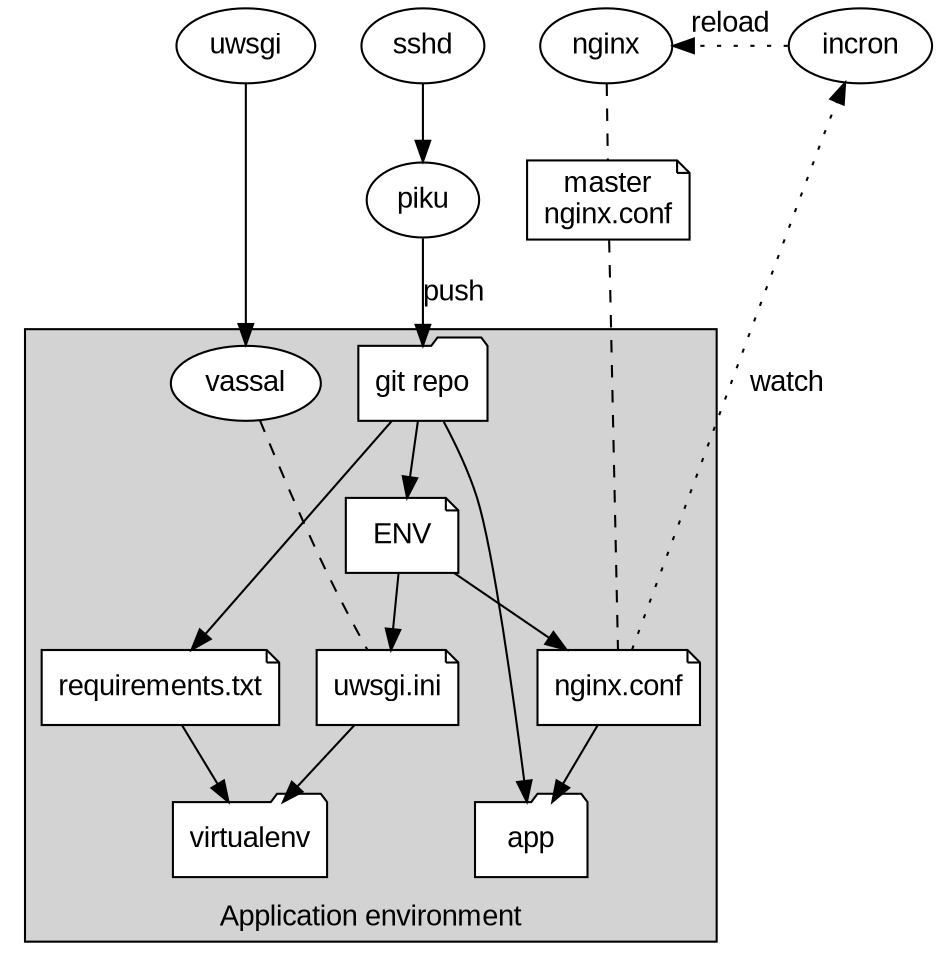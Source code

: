 digraph G {
    pack=16;
    {rank=same;sshd;uwsgie;nginx;incron;}
    //rankdir=LR;
    subgraph uwsgi_tree {
        uwsgie [label="uwsgi" style=filled fillcolor=white fontname="Arial"];
        uwsgiv [label="vassal" style=filled fillcolor=white fontname="Arial"];
        uwsgi_ini [fontname="Arial"];
    }
    subgraph piku_env {
       label="piku user";
       {rank=same;piku;nginx_confd;}
       sshd [style=filled fillcolor=white fontname="Arial"];
       piku [style=filled fillcolor=white fontname="Arial"];
       sshd->piku;
       piku->git [label="push", fontname="Arial"];
       subgraph cluster_app_env {
            label="Application environment" fontname="Arial" style=filled fillcolor=lightgrey labelloc=b ordering=out;
            {rank=same;git;uwsgiv;}
            {rank=same;reqs;uwsgi_ini;nginx_conf;}
            uwsgie->uwsgiv;
            uwsgiv->uwsgi_ini [arrowhead=none style=dashed];
            virtualenv [style=filled fillcolor=white shape=folder fontname="Arial"];
            git [style=filled fillcolor=white shape=folder label="git repo" fontname="Arial"];
            env [style=filled fillcolor=white shape=note label="ENV" fontname="Arial"];
            reqs [style=filled fillcolor=white shape=note label="requirements.txt" fontname="Arial"];
            app [style=filled fillcolor=white shape=folder fontname="Arial"];
            git->env;
            env->uwsgi_ini;
            env->nginx_conf;
            git->app;
            uwsgi_ini [style=filled fillcolor=white label="uwsgi.ini" shape=note fontname="Arial"];
            nginx_conf [style=filled fillcolor=white label="nginx.conf", shape=note, fontname="Arial"];
            git->reqs;
            reqs->virtualenv;
            uwsgi_ini->virtualenv;
            nginx_conf->app;
       }
    }
    subgraph nginx_tree {
        nginx [fontname="Arial" style=filled fillcolor=white];
        nginx_confd [label="master\nnginx.conf" shape=note style=filled fillcolor=white fontname="Arial"];
        nginx->nginx_confd [arrowhead=none style=dashed];
        nginx_confd->nginx_conf [arrowhead=none style=dashed];
    }
    subgraph incron_tree {
        incron [fontname="Arial" style=filled fillcolor=white];
        nginx_conf -> incron [label="watch", style="dotted", fontname="Arial" weight=0]; 
        incron -> nginx [label="reload" style="dotted" fontname="Arial" weight=0];
        incron->nginx_conf [style=invis];
    }
}
